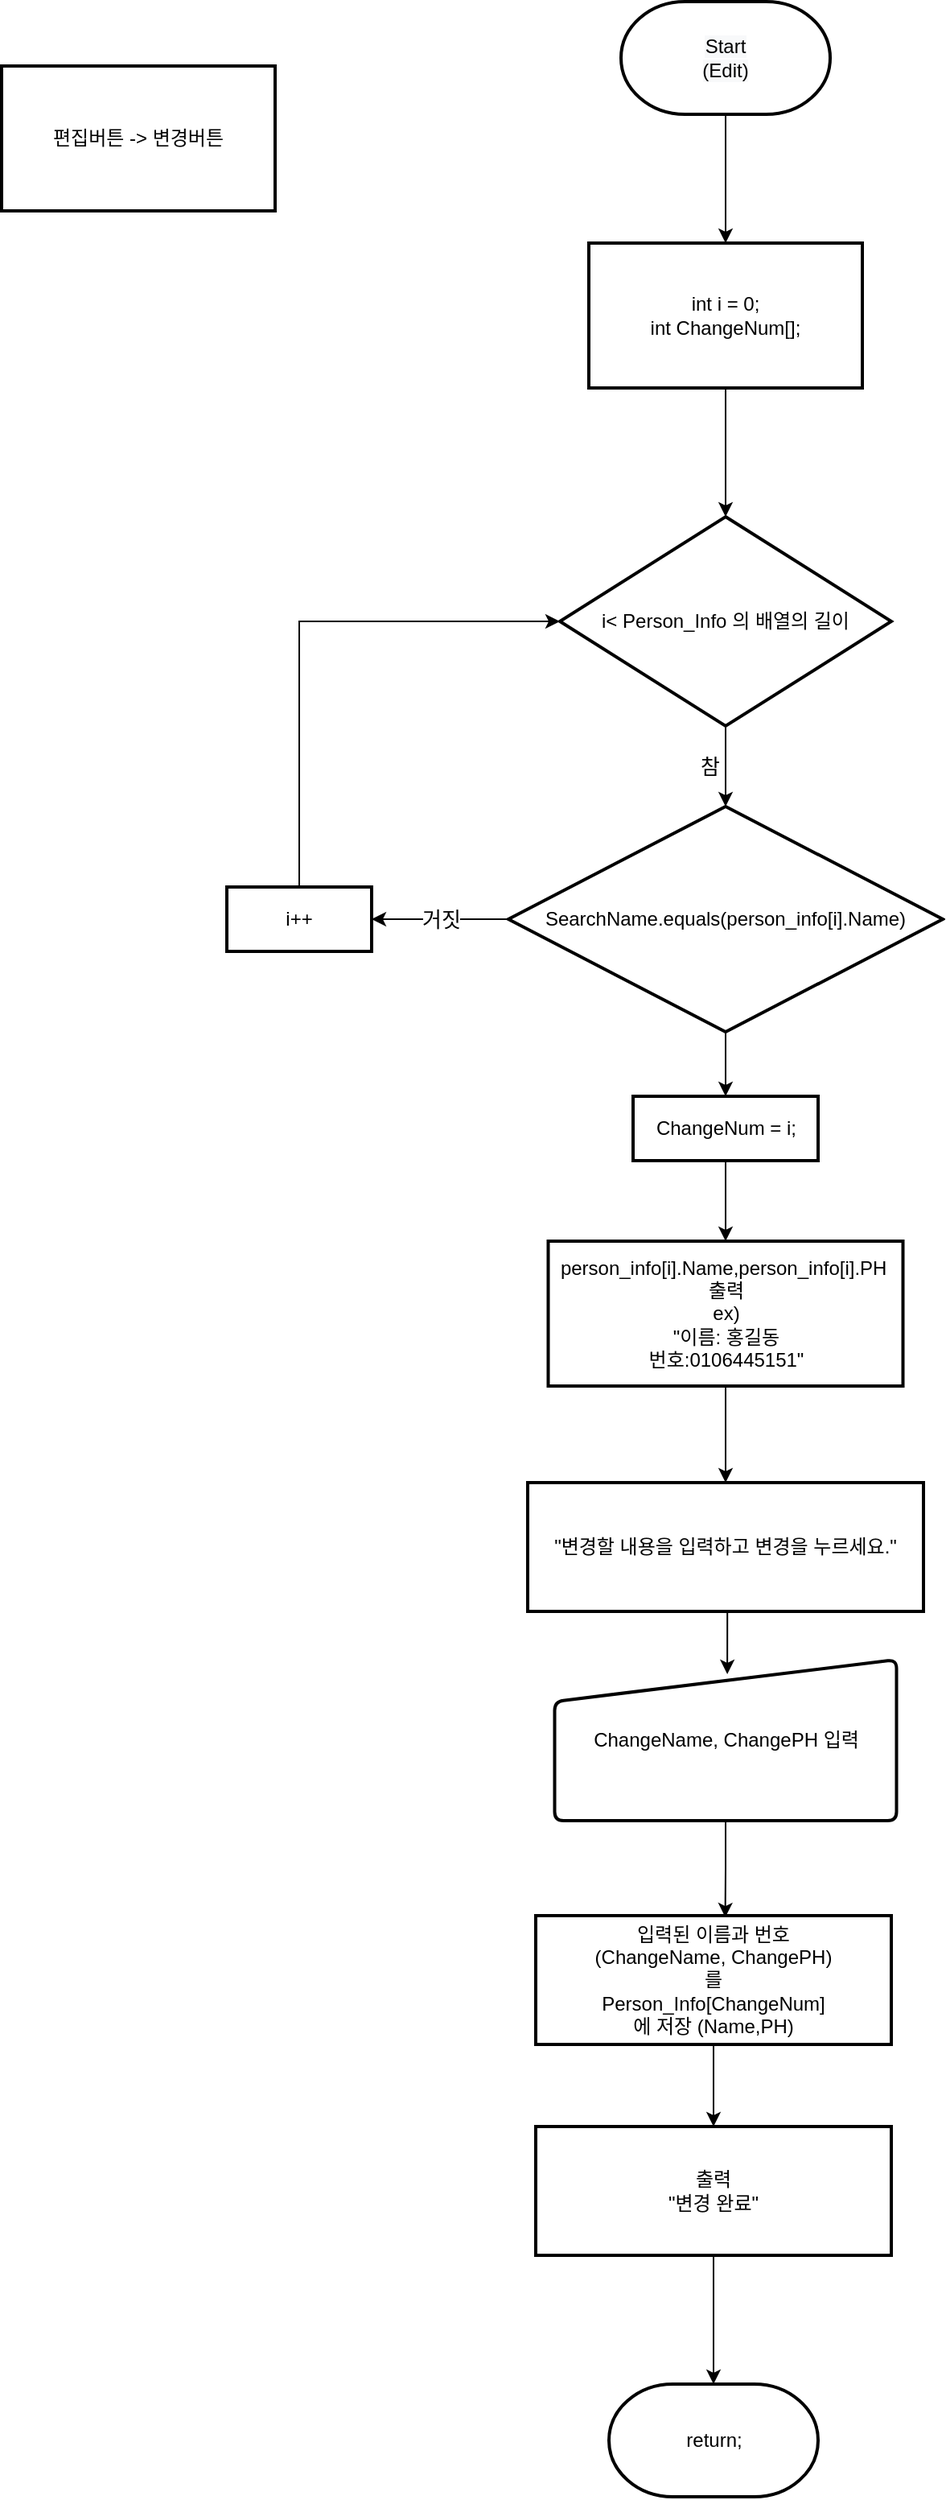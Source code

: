 <mxfile version="14.4.4" type="github">
  <diagram id="1KhmYGELhyACEd7Jnpwi" name="페이지-1">
    <mxGraphModel dx="1422" dy="794" grid="1" gridSize="10" guides="1" tooltips="1" connect="1" arrows="1" fold="1" page="1" pageScale="1" pageWidth="1169" pageHeight="1654" math="0" shadow="0">
      <root>
        <mxCell id="0" />
        <mxCell id="1" parent="0" />
        <mxCell id="8Shs_mjXmGKe_kZDb0H--28" style="edgeStyle=orthogonalEdgeStyle;rounded=0;orthogonalLoop=1;jettySize=auto;html=1;exitX=0.5;exitY=1;exitDx=0;exitDy=0;entryX=0.5;entryY=0;entryDx=0;entryDy=0;" parent="1" source="8Shs_mjXmGKe_kZDb0H--2" target="8Shs_mjXmGKe_kZDb0H--19" edge="1">
          <mxGeometry relative="1" as="geometry" />
        </mxCell>
        <mxCell id="8Shs_mjXmGKe_kZDb0H--2" value="person_info[i].Name,person_info[i].PH&amp;nbsp; 출력&lt;br&gt;ex) &lt;br&gt;&quot;이름: 홍길동&lt;br&gt;번호:0106445151&quot;" style="rounded=1;whiteSpace=wrap;html=1;absoluteArcSize=1;arcSize=0;strokeWidth=2;" parent="1" vertex="1">
          <mxGeometry x="369.75" y="800" width="220.5" height="90" as="geometry" />
        </mxCell>
        <mxCell id="8Shs_mjXmGKe_kZDb0H--4" value="거짓" style="edgeStyle=orthogonalEdgeStyle;rounded=0;orthogonalLoop=1;jettySize=auto;html=1;exitX=0;exitY=0.5;exitDx=0;exitDy=0;exitPerimeter=0;fontSize=13;entryX=1;entryY=0.5;entryDx=0;entryDy=0;" parent="1" source="8Shs_mjXmGKe_kZDb0H--5" target="8Shs_mjXmGKe_kZDb0H--17" edge="1">
          <mxGeometry relative="1" as="geometry">
            <mxPoint x="260" y="609.667" as="targetPoint" />
          </mxGeometry>
        </mxCell>
        <mxCell id="8Shs_mjXmGKe_kZDb0H--26" style="edgeStyle=orthogonalEdgeStyle;rounded=0;orthogonalLoop=1;jettySize=auto;html=1;exitX=0.5;exitY=1;exitDx=0;exitDy=0;exitPerimeter=0;entryX=0.5;entryY=0;entryDx=0;entryDy=0;" parent="1" source="8Shs_mjXmGKe_kZDb0H--5" target="8Shs_mjXmGKe_kZDb0H--25" edge="1">
          <mxGeometry relative="1" as="geometry" />
        </mxCell>
        <mxCell id="8Shs_mjXmGKe_kZDb0H--5" value="SearchName.equals(person_info[i].Name)" style="strokeWidth=2;html=1;shape=mxgraph.flowchart.decision;whiteSpace=wrap;" parent="1" vertex="1">
          <mxGeometry x="345" y="530" width="270" height="140" as="geometry" />
        </mxCell>
        <mxCell id="8Shs_mjXmGKe_kZDb0H--6" style="edgeStyle=orthogonalEdgeStyle;rounded=0;orthogonalLoop=1;jettySize=auto;html=1;exitX=0.5;exitY=1;exitDx=0;exitDy=0;exitPerimeter=0;entryX=0.5;entryY=0;entryDx=0;entryDy=0;fontSize=13;" parent="1" source="8Shs_mjXmGKe_kZDb0H--7" target="8Shs_mjXmGKe_kZDb0H--15" edge="1">
          <mxGeometry relative="1" as="geometry" />
        </mxCell>
        <mxCell id="8Shs_mjXmGKe_kZDb0H--7" value="&lt;span style=&quot;color: rgb(0 , 0 , 0) ; font-family: &amp;#34;helvetica&amp;#34; ; font-size: 12px ; font-style: normal ; font-weight: 400 ; letter-spacing: normal ; text-align: center ; text-indent: 0px ; text-transform: none ; word-spacing: 0px ; background-color: rgb(248 , 249 , 250) ; display: inline ; float: none&quot;&gt;Start&lt;/span&gt;&lt;br style=&quot;color: rgb(0 , 0 , 0) ; font-family: &amp;#34;helvetica&amp;#34; ; font-size: 12px ; font-style: normal ; font-weight: 400 ; letter-spacing: normal ; text-align: center ; text-indent: 0px ; text-transform: none ; word-spacing: 0px ; background-color: rgb(248 , 249 , 250)&quot;&gt;&lt;span style=&quot;color: rgb(0 , 0 , 0) ; font-family: &amp;#34;helvetica&amp;#34; ; font-size: 12px ; font-style: normal ; font-weight: 400 ; letter-spacing: normal ; text-align: center ; text-indent: 0px ; text-transform: none ; word-spacing: 0px ; background-color: rgb(248 , 249 , 250) ; display: inline ; float: none&quot;&gt;(Edit)&lt;/span&gt;" style="strokeWidth=2;html=1;shape=mxgraph.flowchart.terminator;whiteSpace=wrap;" parent="1" vertex="1">
          <mxGeometry x="415" y="30" width="130" height="70" as="geometry" />
        </mxCell>
        <mxCell id="8Shs_mjXmGKe_kZDb0H--8" value="return;" style="strokeWidth=2;html=1;shape=mxgraph.flowchart.terminator;whiteSpace=wrap;" parent="1" vertex="1">
          <mxGeometry x="407.5" y="1510" width="130" height="70" as="geometry" />
        </mxCell>
        <mxCell id="8Shs_mjXmGKe_kZDb0H--9" style="edgeStyle=orthogonalEdgeStyle;rounded=0;orthogonalLoop=1;jettySize=auto;html=1;exitX=0.5;exitY=1;exitDx=0;exitDy=0;entryX=0.5;entryY=0;entryDx=0;entryDy=0;entryPerimeter=0;fontSize=13;" parent="1" source="8Shs_mjXmGKe_kZDb0H--10" target="8Shs_mjXmGKe_kZDb0H--8" edge="1">
          <mxGeometry relative="1" as="geometry" />
        </mxCell>
        <mxCell id="8Shs_mjXmGKe_kZDb0H--10" value="출력&lt;br&gt;&quot;변경 완료&quot;" style="rounded=1;whiteSpace=wrap;html=1;absoluteArcSize=1;arcSize=0;strokeWidth=2;" parent="1" vertex="1">
          <mxGeometry x="362" y="1350" width="221" height="80" as="geometry" />
        </mxCell>
        <mxCell id="8Shs_mjXmGKe_kZDb0H--11" value="참" style="edgeStyle=orthogonalEdgeStyle;rounded=0;orthogonalLoop=1;jettySize=auto;html=1;exitX=0.5;exitY=1;exitDx=0;exitDy=0;exitPerimeter=0;entryX=0.5;entryY=0;entryDx=0;entryDy=0;entryPerimeter=0;fontSize=13;" parent="1" source="8Shs_mjXmGKe_kZDb0H--13" target="8Shs_mjXmGKe_kZDb0H--5" edge="1">
          <mxGeometry y="-10" relative="1" as="geometry">
            <mxPoint as="offset" />
            <mxPoint x="480" y="500" as="sourcePoint" />
          </mxGeometry>
        </mxCell>
        <mxCell id="8Shs_mjXmGKe_kZDb0H--13" value="i&amp;lt; Person_Info 의 배열의 길이" style="strokeWidth=2;html=1;shape=mxgraph.flowchart.decision;whiteSpace=wrap;" parent="1" vertex="1">
          <mxGeometry x="377" y="350" width="206" height="130" as="geometry" />
        </mxCell>
        <mxCell id="8Shs_mjXmGKe_kZDb0H--14" style="edgeStyle=orthogonalEdgeStyle;rounded=0;orthogonalLoop=1;jettySize=auto;html=1;exitX=0.5;exitY=1;exitDx=0;exitDy=0;entryX=0.5;entryY=0;entryDx=0;entryDy=0;entryPerimeter=0;fontSize=13;" parent="1" source="8Shs_mjXmGKe_kZDb0H--15" target="8Shs_mjXmGKe_kZDb0H--13" edge="1">
          <mxGeometry relative="1" as="geometry" />
        </mxCell>
        <mxCell id="8Shs_mjXmGKe_kZDb0H--15" value="int i = 0;&lt;br&gt;int ChangeNum[];" style="rounded=1;whiteSpace=wrap;html=1;absoluteArcSize=1;arcSize=0;strokeWidth=2;" parent="1" vertex="1">
          <mxGeometry x="395" y="180" width="170" height="90" as="geometry" />
        </mxCell>
        <mxCell id="8Shs_mjXmGKe_kZDb0H--16" style="edgeStyle=orthogonalEdgeStyle;rounded=0;orthogonalLoop=1;jettySize=auto;html=1;entryX=0;entryY=0.5;entryDx=0;entryDy=0;entryPerimeter=0;fontSize=13;" parent="1" source="8Shs_mjXmGKe_kZDb0H--17" target="8Shs_mjXmGKe_kZDb0H--13" edge="1">
          <mxGeometry relative="1" as="geometry">
            <Array as="points">
              <mxPoint x="215" y="415" />
            </Array>
            <mxPoint x="377" y="435" as="targetPoint" />
          </mxGeometry>
        </mxCell>
        <mxCell id="8Shs_mjXmGKe_kZDb0H--17" value="i++" style="rounded=1;whiteSpace=wrap;html=1;absoluteArcSize=1;arcSize=0;strokeWidth=2;" parent="1" vertex="1">
          <mxGeometry x="170" y="580" width="90" height="40" as="geometry" />
        </mxCell>
        <mxCell id="8Shs_mjXmGKe_kZDb0H--29" style="edgeStyle=orthogonalEdgeStyle;rounded=0;orthogonalLoop=1;jettySize=auto;html=1;exitX=0.5;exitY=1;exitDx=0;exitDy=0;entryX=0.505;entryY=0.09;entryDx=0;entryDy=0;entryPerimeter=0;" parent="1" source="8Shs_mjXmGKe_kZDb0H--19" target="8Shs_mjXmGKe_kZDb0H--21" edge="1">
          <mxGeometry relative="1" as="geometry" />
        </mxCell>
        <mxCell id="8Shs_mjXmGKe_kZDb0H--19" value="&quot;변경할 내용을 입력하고 변경을 누르세요.&quot;" style="rounded=1;whiteSpace=wrap;html=1;absoluteArcSize=1;arcSize=0;strokeWidth=2;" parent="1" vertex="1">
          <mxGeometry x="357" y="950" width="246" height="80" as="geometry" />
        </mxCell>
        <mxCell id="8Shs_mjXmGKe_kZDb0H--20" value="편집버튼 -&amp;gt; 변경버튼" style="rounded=1;whiteSpace=wrap;html=1;absoluteArcSize=1;arcSize=0;strokeWidth=2;" parent="1" vertex="1">
          <mxGeometry x="30" y="70" width="170" height="90" as="geometry" />
        </mxCell>
        <mxCell id="8Shs_mjXmGKe_kZDb0H--30" style="edgeStyle=orthogonalEdgeStyle;rounded=0;orthogonalLoop=1;jettySize=auto;html=1;exitX=0.5;exitY=1;exitDx=0;exitDy=0;entryX=0.533;entryY=0.013;entryDx=0;entryDy=0;entryPerimeter=0;" parent="1" source="8Shs_mjXmGKe_kZDb0H--21" target="8Shs_mjXmGKe_kZDb0H--24" edge="1">
          <mxGeometry relative="1" as="geometry" />
        </mxCell>
        <mxCell id="8Shs_mjXmGKe_kZDb0H--21" value="ChangeName, ChangePH 입력" style="html=1;strokeWidth=2;shape=manualInput;whiteSpace=wrap;rounded=1;size=26;arcSize=11;" parent="1" vertex="1">
          <mxGeometry x="373.75" y="1060" width="212.5" height="100" as="geometry" />
        </mxCell>
        <mxCell id="8Shs_mjXmGKe_kZDb0H--31" style="edgeStyle=orthogonalEdgeStyle;rounded=0;orthogonalLoop=1;jettySize=auto;html=1;entryX=0.5;entryY=0;entryDx=0;entryDy=0;" parent="1" source="8Shs_mjXmGKe_kZDb0H--24" target="8Shs_mjXmGKe_kZDb0H--10" edge="1">
          <mxGeometry relative="1" as="geometry" />
        </mxCell>
        <mxCell id="8Shs_mjXmGKe_kZDb0H--24" value="입력된 이름과 번호 &lt;br&gt;(ChangeName, ChangePH)&lt;br&gt;를&lt;br&gt;Person_Info[ChangeNum]&lt;br&gt;에 저장 (Name,PH)" style="rounded=1;whiteSpace=wrap;html=1;absoluteArcSize=1;arcSize=0;strokeWidth=2;" parent="1" vertex="1">
          <mxGeometry x="362" y="1219" width="221" height="80" as="geometry" />
        </mxCell>
        <mxCell id="8Shs_mjXmGKe_kZDb0H--27" style="edgeStyle=orthogonalEdgeStyle;rounded=0;orthogonalLoop=1;jettySize=auto;html=1;exitX=0.5;exitY=1;exitDx=0;exitDy=0;entryX=0.5;entryY=0;entryDx=0;entryDy=0;" parent="1" source="8Shs_mjXmGKe_kZDb0H--25" target="8Shs_mjXmGKe_kZDb0H--2" edge="1">
          <mxGeometry relative="1" as="geometry" />
        </mxCell>
        <mxCell id="8Shs_mjXmGKe_kZDb0H--25" value="ChangeNum = i;" style="rounded=1;whiteSpace=wrap;html=1;absoluteArcSize=1;arcSize=0;strokeWidth=2;" parent="1" vertex="1">
          <mxGeometry x="422.5" y="710" width="115" height="40" as="geometry" />
        </mxCell>
      </root>
    </mxGraphModel>
  </diagram>
</mxfile>
